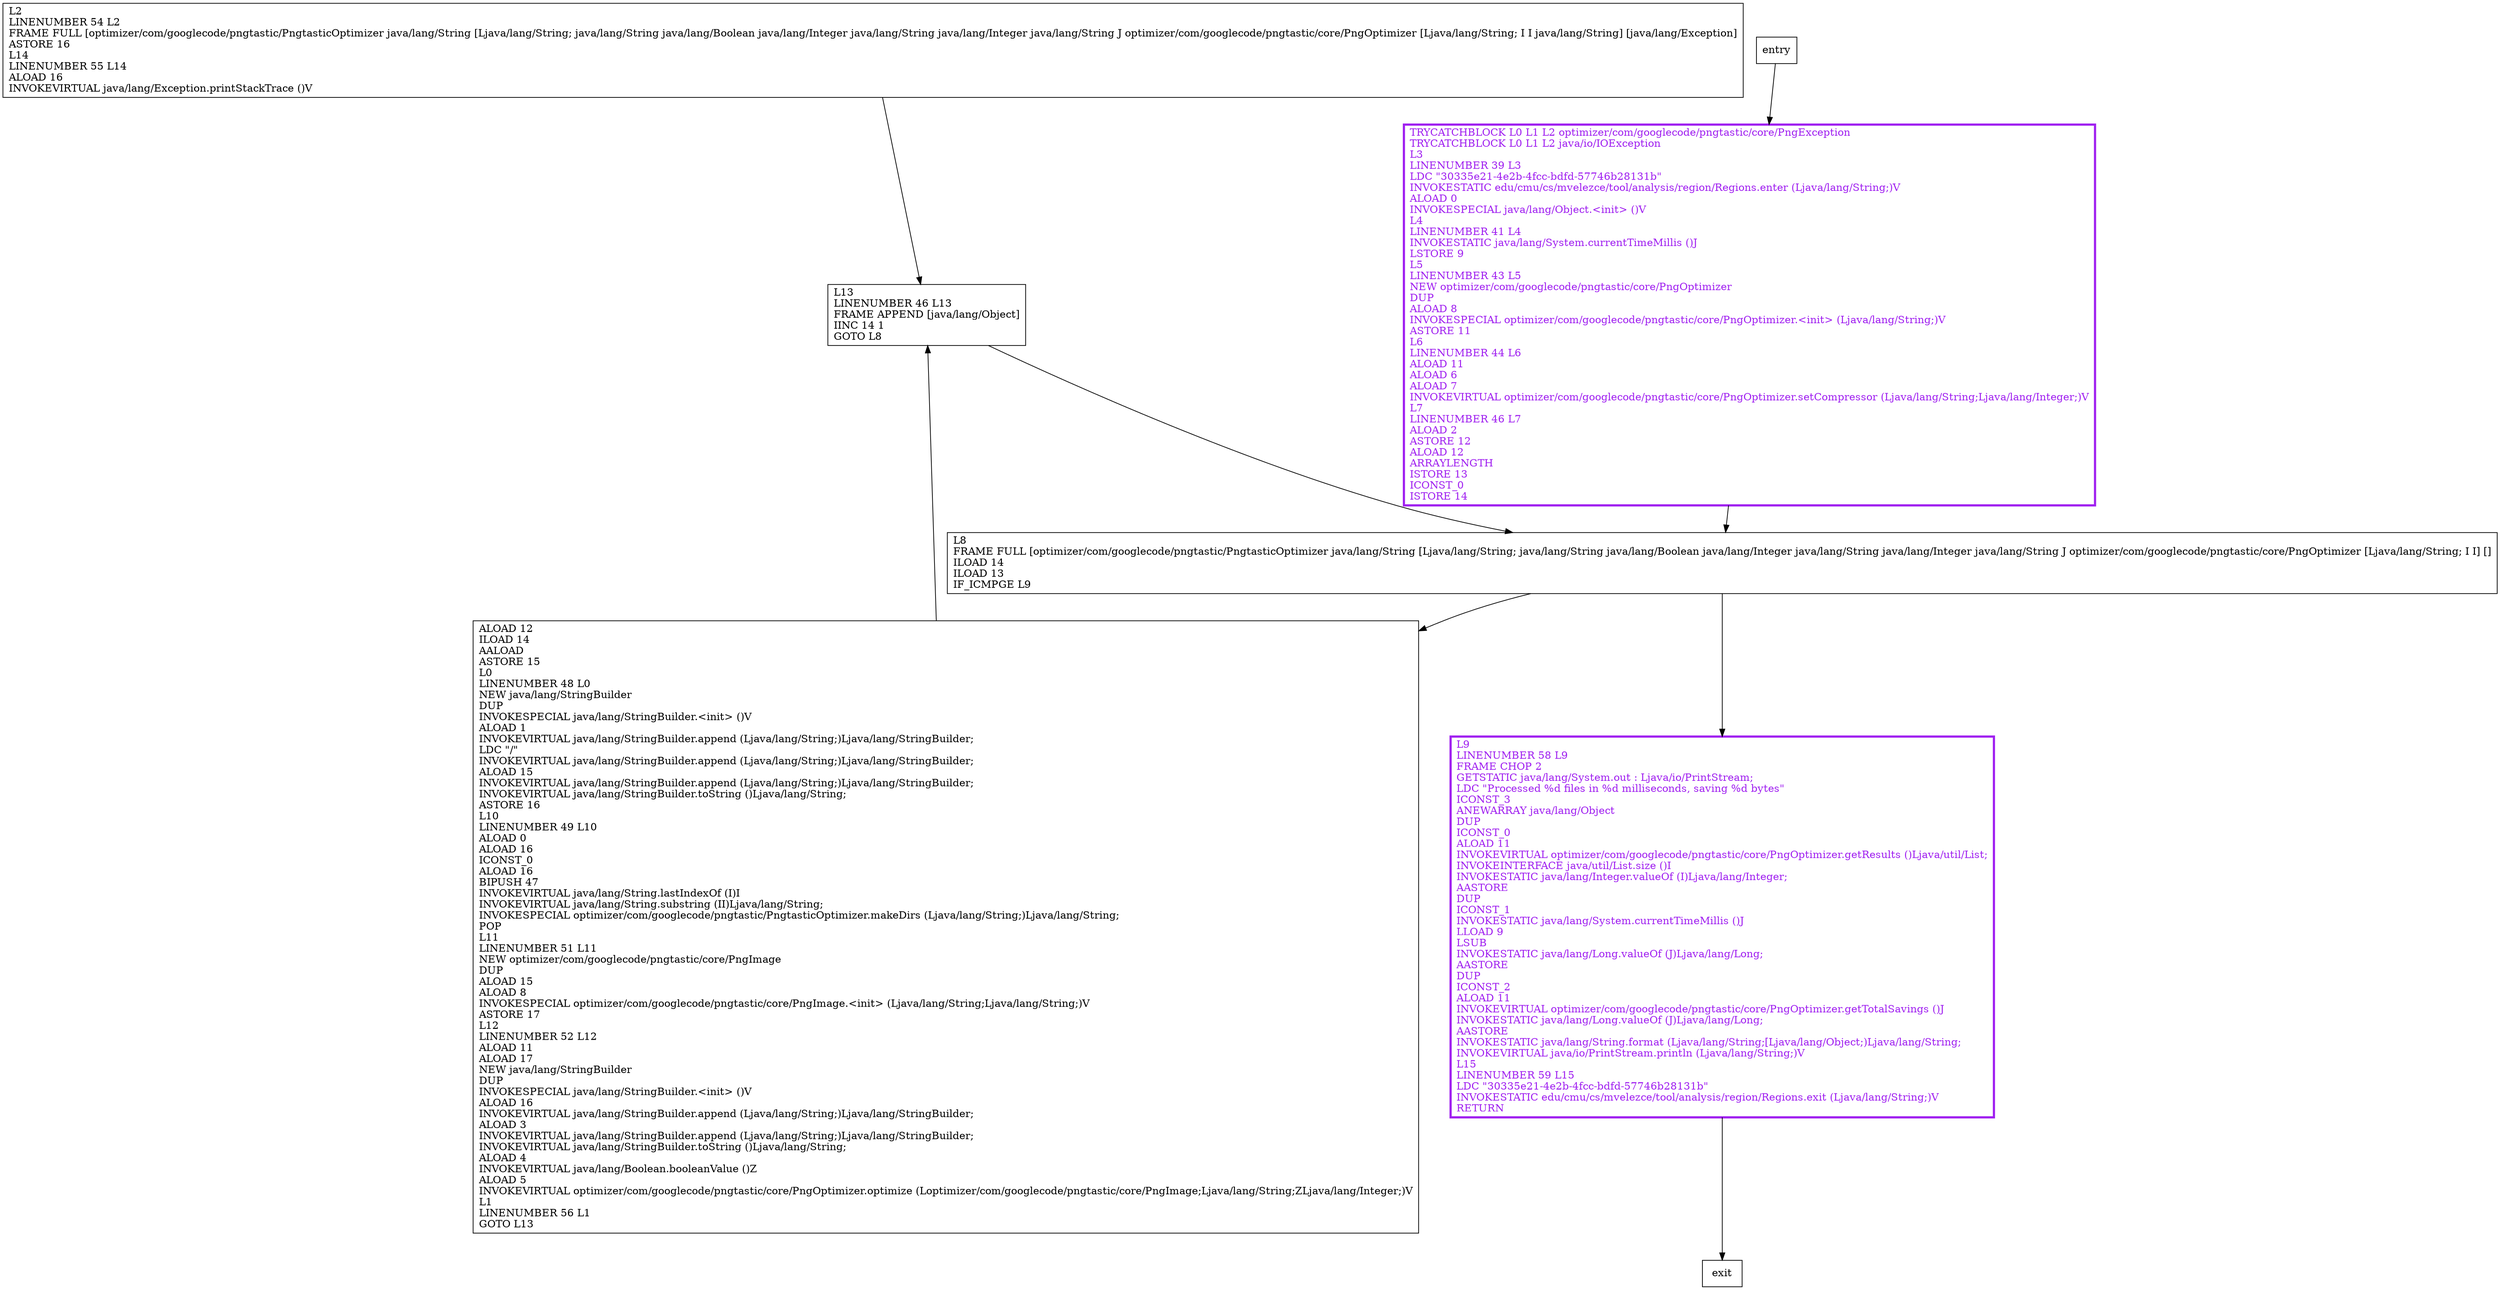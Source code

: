 digraph <init> {
node [shape=record];
42799431 [label="L2\lLINENUMBER 54 L2\lFRAME FULL [optimizer/com/googlecode/pngtastic/PngtasticOptimizer java/lang/String [Ljava/lang/String; java/lang/String java/lang/Boolean java/lang/Integer java/lang/String java/lang/Integer java/lang/String J optimizer/com/googlecode/pngtastic/core/PngOptimizer [Ljava/lang/String; I I java/lang/String] [java/lang/Exception]\lASTORE 16\lL14\lLINENUMBER 55 L14\lALOAD 16\lINVOKEVIRTUAL java/lang/Exception.printStackTrace ()V\l"];
1571414591 [label="ALOAD 12\lILOAD 14\lAALOAD\lASTORE 15\lL0\lLINENUMBER 48 L0\lNEW java/lang/StringBuilder\lDUP\lINVOKESPECIAL java/lang/StringBuilder.\<init\> ()V\lALOAD 1\lINVOKEVIRTUAL java/lang/StringBuilder.append (Ljava/lang/String;)Ljava/lang/StringBuilder;\lLDC \"/\"\lINVOKEVIRTUAL java/lang/StringBuilder.append (Ljava/lang/String;)Ljava/lang/StringBuilder;\lALOAD 15\lINVOKEVIRTUAL java/lang/StringBuilder.append (Ljava/lang/String;)Ljava/lang/StringBuilder;\lINVOKEVIRTUAL java/lang/StringBuilder.toString ()Ljava/lang/String;\lASTORE 16\lL10\lLINENUMBER 49 L10\lALOAD 0\lALOAD 16\lICONST_0\lALOAD 16\lBIPUSH 47\lINVOKEVIRTUAL java/lang/String.lastIndexOf (I)I\lINVOKEVIRTUAL java/lang/String.substring (II)Ljava/lang/String;\lINVOKESPECIAL optimizer/com/googlecode/pngtastic/PngtasticOptimizer.makeDirs (Ljava/lang/String;)Ljava/lang/String;\lPOP\lL11\lLINENUMBER 51 L11\lNEW optimizer/com/googlecode/pngtastic/core/PngImage\lDUP\lALOAD 15\lALOAD 8\lINVOKESPECIAL optimizer/com/googlecode/pngtastic/core/PngImage.\<init\> (Ljava/lang/String;Ljava/lang/String;)V\lASTORE 17\lL12\lLINENUMBER 52 L12\lALOAD 11\lALOAD 17\lNEW java/lang/StringBuilder\lDUP\lINVOKESPECIAL java/lang/StringBuilder.\<init\> ()V\lALOAD 16\lINVOKEVIRTUAL java/lang/StringBuilder.append (Ljava/lang/String;)Ljava/lang/StringBuilder;\lALOAD 3\lINVOKEVIRTUAL java/lang/StringBuilder.append (Ljava/lang/String;)Ljava/lang/StringBuilder;\lINVOKEVIRTUAL java/lang/StringBuilder.toString ()Ljava/lang/String;\lALOAD 4\lINVOKEVIRTUAL java/lang/Boolean.booleanValue ()Z\lALOAD 5\lINVOKEVIRTUAL optimizer/com/googlecode/pngtastic/core/PngOptimizer.optimize (Loptimizer/com/googlecode/pngtastic/core/PngImage;Ljava/lang/String;ZLjava/lang/Integer;)V\lL1\lLINENUMBER 56 L1\lGOTO L13\l"];
568333636 [label="L8\lFRAME FULL [optimizer/com/googlecode/pngtastic/PngtasticOptimizer java/lang/String [Ljava/lang/String; java/lang/String java/lang/Boolean java/lang/Integer java/lang/String java/lang/Integer java/lang/String J optimizer/com/googlecode/pngtastic/core/PngOptimizer [Ljava/lang/String; I I] []\lILOAD 14\lILOAD 13\lIF_ICMPGE L9\l"];
1461619224 [label="L9\lLINENUMBER 58 L9\lFRAME CHOP 2\lGETSTATIC java/lang/System.out : Ljava/io/PrintStream;\lLDC \"Processed %d files in %d milliseconds, saving %d bytes\"\lICONST_3\lANEWARRAY java/lang/Object\lDUP\lICONST_0\lALOAD 11\lINVOKEVIRTUAL optimizer/com/googlecode/pngtastic/core/PngOptimizer.getResults ()Ljava/util/List;\lINVOKEINTERFACE java/util/List.size ()I\lINVOKESTATIC java/lang/Integer.valueOf (I)Ljava/lang/Integer;\lAASTORE\lDUP\lICONST_1\lINVOKESTATIC java/lang/System.currentTimeMillis ()J\lLLOAD 9\lLSUB\lINVOKESTATIC java/lang/Long.valueOf (J)Ljava/lang/Long;\lAASTORE\lDUP\lICONST_2\lALOAD 11\lINVOKEVIRTUAL optimizer/com/googlecode/pngtastic/core/PngOptimizer.getTotalSavings ()J\lINVOKESTATIC java/lang/Long.valueOf (J)Ljava/lang/Long;\lAASTORE\lINVOKESTATIC java/lang/String.format (Ljava/lang/String;[Ljava/lang/Object;)Ljava/lang/String;\lINVOKEVIRTUAL java/io/PrintStream.println (Ljava/lang/String;)V\lL15\lLINENUMBER 59 L15\lLDC \"30335e21-4e2b-4fcc-bdfd-57746b28131b\"\lINVOKESTATIC edu/cmu/cs/mvelezce/tool/analysis/region/Regions.exit (Ljava/lang/String;)V\lRETURN\l"];
507885356 [label="L13\lLINENUMBER 46 L13\lFRAME APPEND [java/lang/Object]\lIINC 14 1\lGOTO L8\l"];
1272635858 [label="TRYCATCHBLOCK L0 L1 L2 optimizer/com/googlecode/pngtastic/core/PngException\lTRYCATCHBLOCK L0 L1 L2 java/io/IOException\lL3\lLINENUMBER 39 L3\lLDC \"30335e21-4e2b-4fcc-bdfd-57746b28131b\"\lINVOKESTATIC edu/cmu/cs/mvelezce/tool/analysis/region/Regions.enter (Ljava/lang/String;)V\lALOAD 0\lINVOKESPECIAL java/lang/Object.\<init\> ()V\lL4\lLINENUMBER 41 L4\lINVOKESTATIC java/lang/System.currentTimeMillis ()J\lLSTORE 9\lL5\lLINENUMBER 43 L5\lNEW optimizer/com/googlecode/pngtastic/core/PngOptimizer\lDUP\lALOAD 8\lINVOKESPECIAL optimizer/com/googlecode/pngtastic/core/PngOptimizer.\<init\> (Ljava/lang/String;)V\lASTORE 11\lL6\lLINENUMBER 44 L6\lALOAD 11\lALOAD 6\lALOAD 7\lINVOKEVIRTUAL optimizer/com/googlecode/pngtastic/core/PngOptimizer.setCompressor (Ljava/lang/String;Ljava/lang/Integer;)V\lL7\lLINENUMBER 46 L7\lALOAD 2\lASTORE 12\lALOAD 12\lARRAYLENGTH\lISTORE 13\lICONST_0\lISTORE 14\l"];
entry;
exit;
entry -> 1272635858;
42799431 -> 507885356;
1571414591 -> 507885356;
568333636 -> 1571414591;
568333636 -> 1461619224;
1461619224 -> exit;
507885356 -> 568333636;
1272635858 -> 568333636;
1461619224[fontcolor="purple", penwidth=3, color="purple"];
1272635858[fontcolor="purple", penwidth=3, color="purple"];
}
